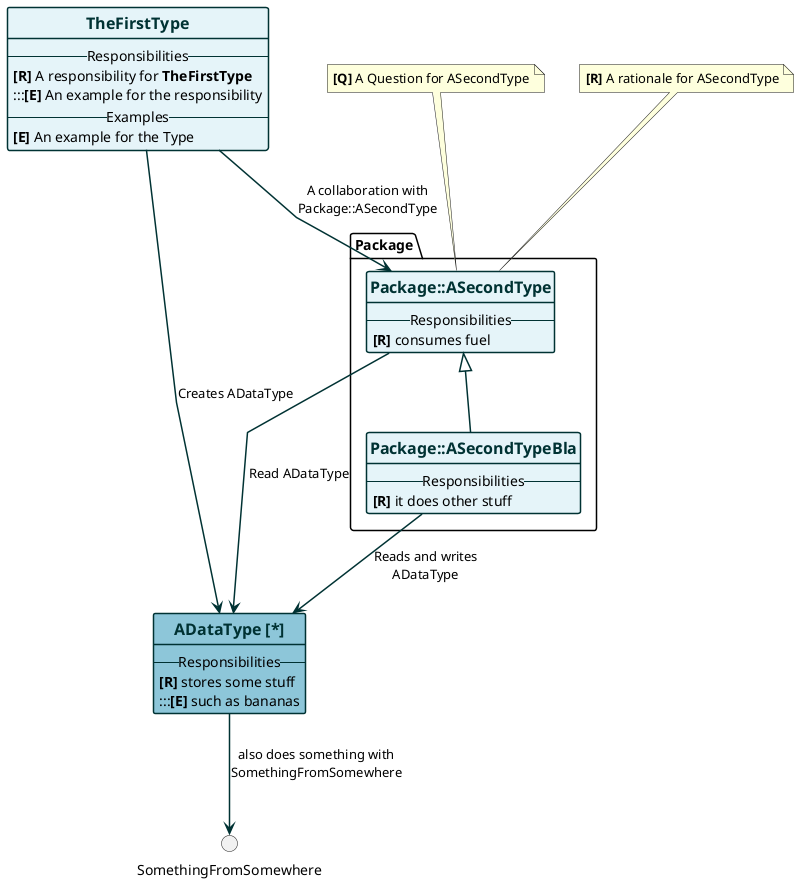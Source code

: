 @startuml
skinparam class {
  BackgroundColor #e5f4f9
  BackgroundColor<<data>> #8dc6d9
  BackgroundColor<<proxy>> #8dc6d9
  ArrowColor #003233
  BorderColor #003233
  ArrowThickness 1.5
  BorderThickness 1.5
  FontColor #003233
}
skinparam linetype polyline
hide circles
hide stereotype
set separator ::

class "<b><size:16>TheFirstType</size></b>" as TheFirstType  {
-- Responsibilities --
  <b>[R]</b> A responsibility for <b>TheFirstType</b>
  :::<b>[E]</b> An example for the responsibility
-- Examples --
  <b>[E]</b> An example for the Type
}
TheFirstType --> Package::ASecondType : A collaboration with\nPackage::ASecondType
TheFirstType --> ADataType : Creates ADataType
class "<b><size:16>Package::ASecondType</size></b>" as Package::ASecondType  {
-- Responsibilities --
  <b>[R]</b> consumes fuel
}
note top of Package::ASecondType : <b>[Q]</b> A Question for ASecondType
note top of Package::ASecondType : <b>[R]</b> A rationale for ASecondType
Package::ASecondType --> ADataType : Read ADataType
class "<b><size:16>Package::ASecondTypeBla</size></b>" as Package::ASecondTypeBla  {
-- Responsibilities --
  <b>[R]</b> it does other stuff
}
Package::ASecondTypeBla --> ADataType : Reads and writes\nADataType
Package::ASecondType <|-- Package::ASecondTypeBla
circle SomethingFromSomewhere
class "<b><size:16>ADataType [*]</size></b>" as ADataType <<data>> {
-- Responsibilities --
  <b>[R]</b> stores some stuff
  :::<b>[E]</b> such as bananas
}
ADataType --> SomethingFromSomewhere : also does something with\nSomethingFromSomewhere
@enduml
